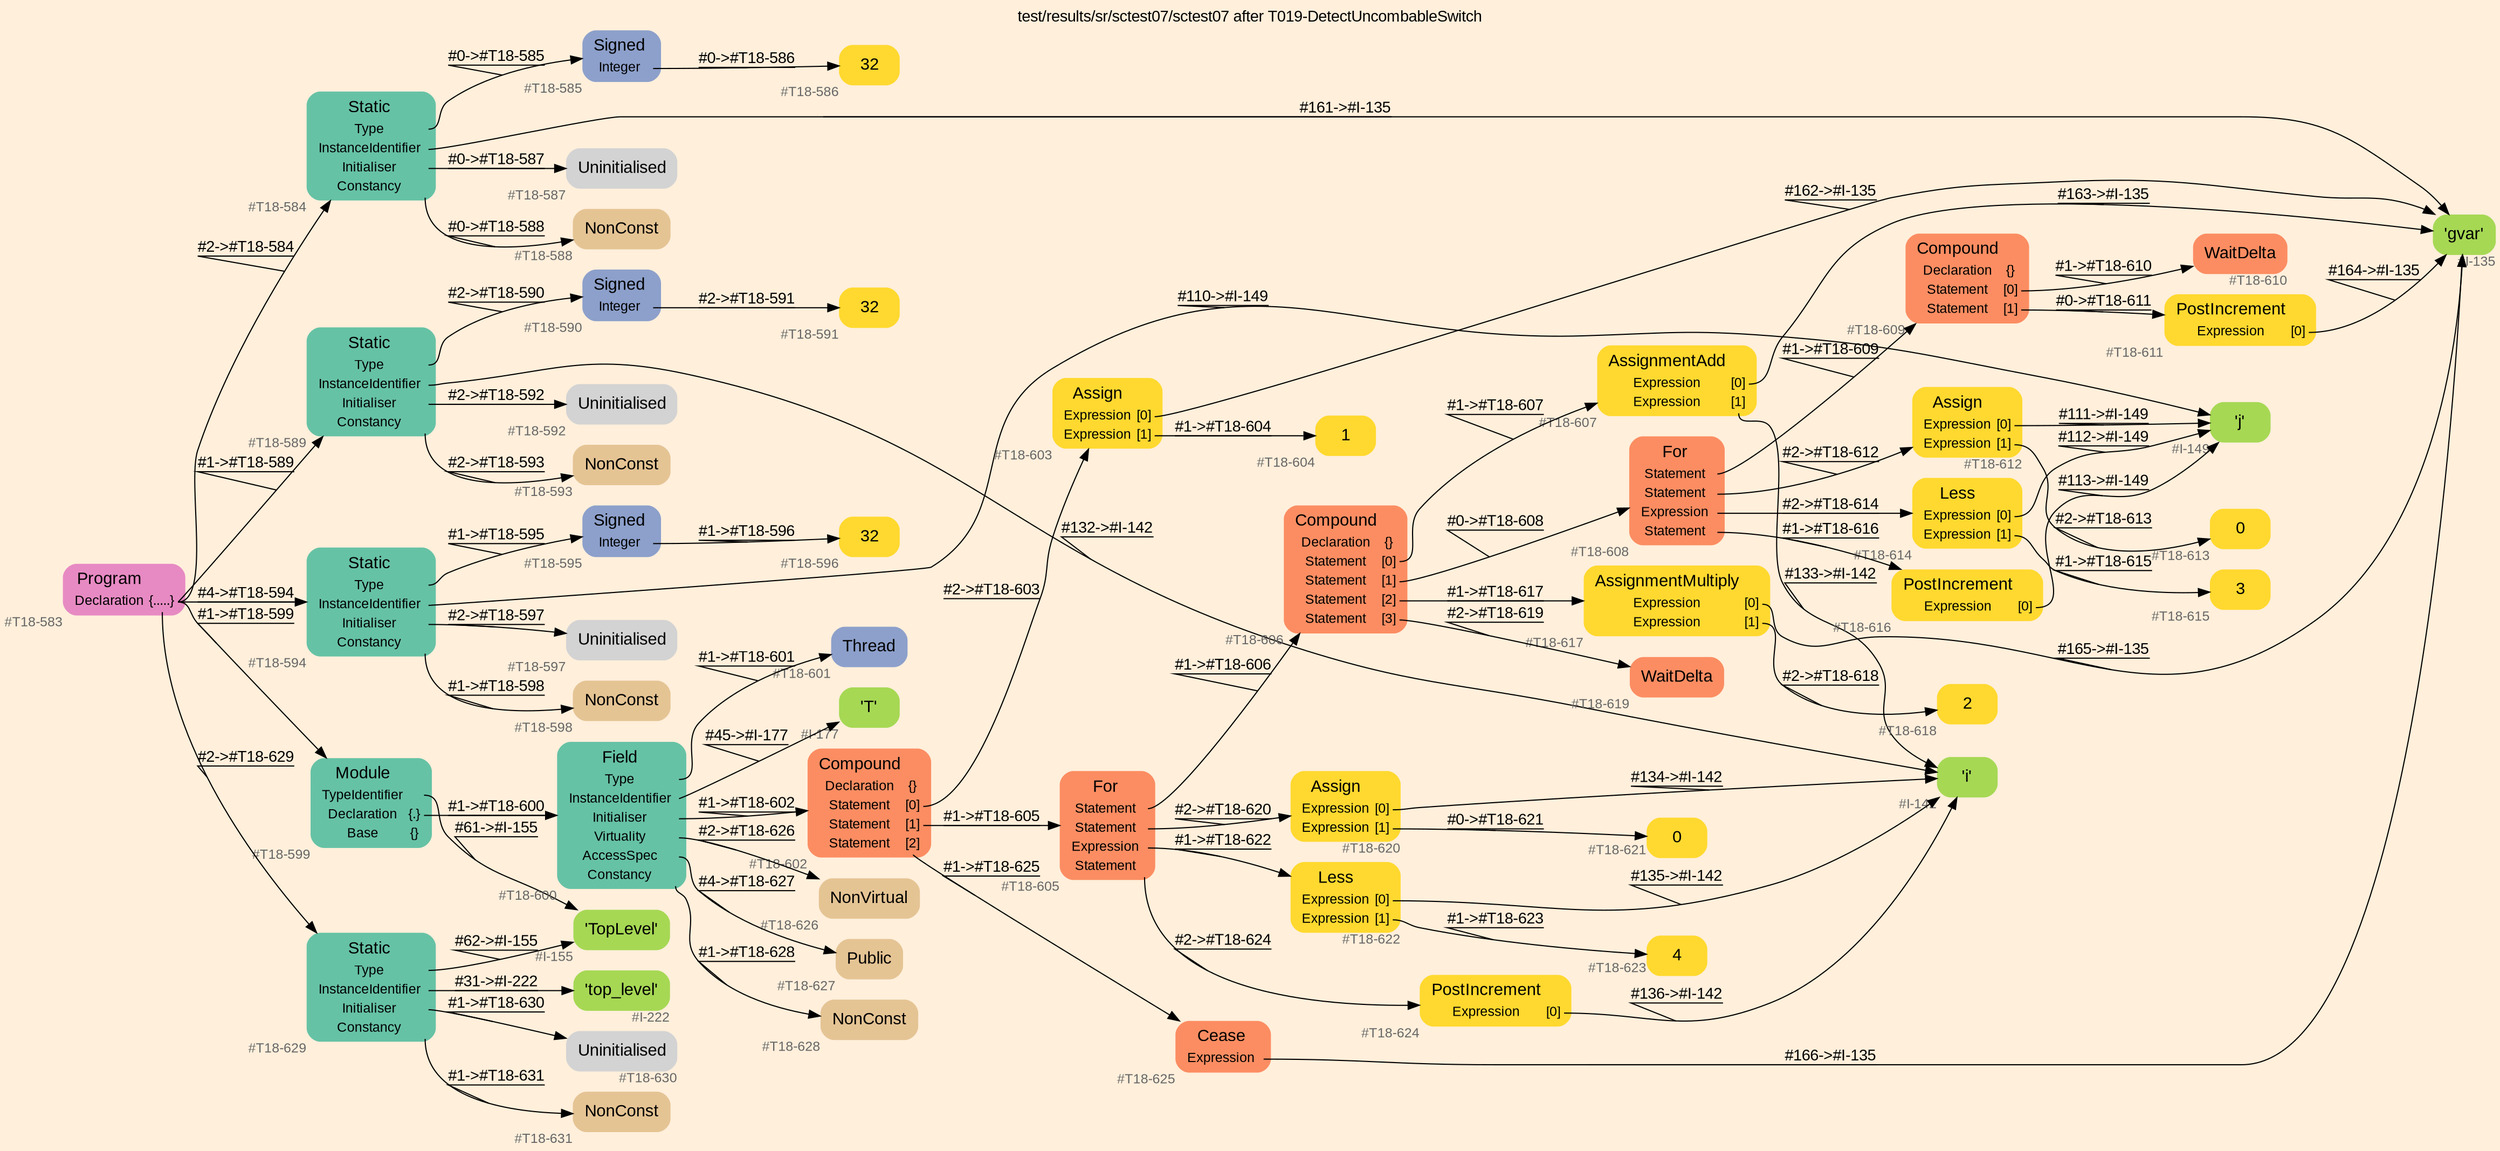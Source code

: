 digraph "test/results/sr/sctest07/sctest07 after T019-DetectUncombableSwitch" {
label = "test/results/sr/sctest07/sctest07 after T019-DetectUncombableSwitch"
labelloc = t
graph [
    rankdir = "LR"
    ranksep = 0.3
    bgcolor = antiquewhite1
    color = black
    fontcolor = black
    fontname = "Arial"
];
node [
    fontname = "Arial"
];
edge [
    fontname = "Arial"
];

// -------------------- node figure --------------------
// -------- block #T18-583 ----------
"#T18-583" [
    fillcolor = "/set28/4"
    xlabel = "#T18-583"
    fontsize = "12"
    fontcolor = grey40
    shape = "plaintext"
    label = <<TABLE BORDER="0" CELLBORDER="0" CELLSPACING="0">
     <TR><TD><FONT COLOR="black" POINT-SIZE="15">Program</FONT></TD></TR>
     <TR><TD><FONT COLOR="black" POINT-SIZE="12">Declaration</FONT></TD><TD PORT="port0"><FONT COLOR="black" POINT-SIZE="12">{.....}</FONT></TD></TR>
    </TABLE>>
    style = "rounded,filled"
];

// -------- block #T18-584 ----------
"#T18-584" [
    fillcolor = "/set28/1"
    xlabel = "#T18-584"
    fontsize = "12"
    fontcolor = grey40
    shape = "plaintext"
    label = <<TABLE BORDER="0" CELLBORDER="0" CELLSPACING="0">
     <TR><TD><FONT COLOR="black" POINT-SIZE="15">Static</FONT></TD></TR>
     <TR><TD><FONT COLOR="black" POINT-SIZE="12">Type</FONT></TD><TD PORT="port0"></TD></TR>
     <TR><TD><FONT COLOR="black" POINT-SIZE="12">InstanceIdentifier</FONT></TD><TD PORT="port1"></TD></TR>
     <TR><TD><FONT COLOR="black" POINT-SIZE="12">Initialiser</FONT></TD><TD PORT="port2"></TD></TR>
     <TR><TD><FONT COLOR="black" POINT-SIZE="12">Constancy</FONT></TD><TD PORT="port3"></TD></TR>
    </TABLE>>
    style = "rounded,filled"
];

// -------- block #T18-585 ----------
"#T18-585" [
    fillcolor = "/set28/3"
    xlabel = "#T18-585"
    fontsize = "12"
    fontcolor = grey40
    shape = "plaintext"
    label = <<TABLE BORDER="0" CELLBORDER="0" CELLSPACING="0">
     <TR><TD><FONT COLOR="black" POINT-SIZE="15">Signed</FONT></TD></TR>
     <TR><TD><FONT COLOR="black" POINT-SIZE="12">Integer</FONT></TD><TD PORT="port0"></TD></TR>
    </TABLE>>
    style = "rounded,filled"
];

// -------- block #T18-586 ----------
"#T18-586" [
    fillcolor = "/set28/6"
    xlabel = "#T18-586"
    fontsize = "12"
    fontcolor = grey40
    shape = "plaintext"
    label = <<TABLE BORDER="0" CELLBORDER="0" CELLSPACING="0">
     <TR><TD><FONT COLOR="black" POINT-SIZE="15">32</FONT></TD></TR>
    </TABLE>>
    style = "rounded,filled"
];

// -------- block #I-135 ----------
"#I-135" [
    fillcolor = "/set28/5"
    xlabel = "#I-135"
    fontsize = "12"
    fontcolor = grey40
    shape = "plaintext"
    label = <<TABLE BORDER="0" CELLBORDER="0" CELLSPACING="0">
     <TR><TD><FONT COLOR="black" POINT-SIZE="15">'gvar'</FONT></TD></TR>
    </TABLE>>
    style = "rounded,filled"
];

// -------- block #T18-587 ----------
"#T18-587" [
    xlabel = "#T18-587"
    fontsize = "12"
    fontcolor = grey40
    shape = "plaintext"
    label = <<TABLE BORDER="0" CELLBORDER="0" CELLSPACING="0">
     <TR><TD><FONT COLOR="black" POINT-SIZE="15">Uninitialised</FONT></TD></TR>
    </TABLE>>
    style = "rounded,filled"
];

// -------- block #T18-588 ----------
"#T18-588" [
    fillcolor = "/set28/7"
    xlabel = "#T18-588"
    fontsize = "12"
    fontcolor = grey40
    shape = "plaintext"
    label = <<TABLE BORDER="0" CELLBORDER="0" CELLSPACING="0">
     <TR><TD><FONT COLOR="black" POINT-SIZE="15">NonConst</FONT></TD></TR>
    </TABLE>>
    style = "rounded,filled"
];

// -------- block #T18-589 ----------
"#T18-589" [
    fillcolor = "/set28/1"
    xlabel = "#T18-589"
    fontsize = "12"
    fontcolor = grey40
    shape = "plaintext"
    label = <<TABLE BORDER="0" CELLBORDER="0" CELLSPACING="0">
     <TR><TD><FONT COLOR="black" POINT-SIZE="15">Static</FONT></TD></TR>
     <TR><TD><FONT COLOR="black" POINT-SIZE="12">Type</FONT></TD><TD PORT="port0"></TD></TR>
     <TR><TD><FONT COLOR="black" POINT-SIZE="12">InstanceIdentifier</FONT></TD><TD PORT="port1"></TD></TR>
     <TR><TD><FONT COLOR="black" POINT-SIZE="12">Initialiser</FONT></TD><TD PORT="port2"></TD></TR>
     <TR><TD><FONT COLOR="black" POINT-SIZE="12">Constancy</FONT></TD><TD PORT="port3"></TD></TR>
    </TABLE>>
    style = "rounded,filled"
];

// -------- block #T18-590 ----------
"#T18-590" [
    fillcolor = "/set28/3"
    xlabel = "#T18-590"
    fontsize = "12"
    fontcolor = grey40
    shape = "plaintext"
    label = <<TABLE BORDER="0" CELLBORDER="0" CELLSPACING="0">
     <TR><TD><FONT COLOR="black" POINT-SIZE="15">Signed</FONT></TD></TR>
     <TR><TD><FONT COLOR="black" POINT-SIZE="12">Integer</FONT></TD><TD PORT="port0"></TD></TR>
    </TABLE>>
    style = "rounded,filled"
];

// -------- block #T18-591 ----------
"#T18-591" [
    fillcolor = "/set28/6"
    xlabel = "#T18-591"
    fontsize = "12"
    fontcolor = grey40
    shape = "plaintext"
    label = <<TABLE BORDER="0" CELLBORDER="0" CELLSPACING="0">
     <TR><TD><FONT COLOR="black" POINT-SIZE="15">32</FONT></TD></TR>
    </TABLE>>
    style = "rounded,filled"
];

// -------- block #I-142 ----------
"#I-142" [
    fillcolor = "/set28/5"
    xlabel = "#I-142"
    fontsize = "12"
    fontcolor = grey40
    shape = "plaintext"
    label = <<TABLE BORDER="0" CELLBORDER="0" CELLSPACING="0">
     <TR><TD><FONT COLOR="black" POINT-SIZE="15">'i'</FONT></TD></TR>
    </TABLE>>
    style = "rounded,filled"
];

// -------- block #T18-592 ----------
"#T18-592" [
    xlabel = "#T18-592"
    fontsize = "12"
    fontcolor = grey40
    shape = "plaintext"
    label = <<TABLE BORDER="0" CELLBORDER="0" CELLSPACING="0">
     <TR><TD><FONT COLOR="black" POINT-SIZE="15">Uninitialised</FONT></TD></TR>
    </TABLE>>
    style = "rounded,filled"
];

// -------- block #T18-593 ----------
"#T18-593" [
    fillcolor = "/set28/7"
    xlabel = "#T18-593"
    fontsize = "12"
    fontcolor = grey40
    shape = "plaintext"
    label = <<TABLE BORDER="0" CELLBORDER="0" CELLSPACING="0">
     <TR><TD><FONT COLOR="black" POINT-SIZE="15">NonConst</FONT></TD></TR>
    </TABLE>>
    style = "rounded,filled"
];

// -------- block #T18-594 ----------
"#T18-594" [
    fillcolor = "/set28/1"
    xlabel = "#T18-594"
    fontsize = "12"
    fontcolor = grey40
    shape = "plaintext"
    label = <<TABLE BORDER="0" CELLBORDER="0" CELLSPACING="0">
     <TR><TD><FONT COLOR="black" POINT-SIZE="15">Static</FONT></TD></TR>
     <TR><TD><FONT COLOR="black" POINT-SIZE="12">Type</FONT></TD><TD PORT="port0"></TD></TR>
     <TR><TD><FONT COLOR="black" POINT-SIZE="12">InstanceIdentifier</FONT></TD><TD PORT="port1"></TD></TR>
     <TR><TD><FONT COLOR="black" POINT-SIZE="12">Initialiser</FONT></TD><TD PORT="port2"></TD></TR>
     <TR><TD><FONT COLOR="black" POINT-SIZE="12">Constancy</FONT></TD><TD PORT="port3"></TD></TR>
    </TABLE>>
    style = "rounded,filled"
];

// -------- block #T18-595 ----------
"#T18-595" [
    fillcolor = "/set28/3"
    xlabel = "#T18-595"
    fontsize = "12"
    fontcolor = grey40
    shape = "plaintext"
    label = <<TABLE BORDER="0" CELLBORDER="0" CELLSPACING="0">
     <TR><TD><FONT COLOR="black" POINT-SIZE="15">Signed</FONT></TD></TR>
     <TR><TD><FONT COLOR="black" POINT-SIZE="12">Integer</FONT></TD><TD PORT="port0"></TD></TR>
    </TABLE>>
    style = "rounded,filled"
];

// -------- block #T18-596 ----------
"#T18-596" [
    fillcolor = "/set28/6"
    xlabel = "#T18-596"
    fontsize = "12"
    fontcolor = grey40
    shape = "plaintext"
    label = <<TABLE BORDER="0" CELLBORDER="0" CELLSPACING="0">
     <TR><TD><FONT COLOR="black" POINT-SIZE="15">32</FONT></TD></TR>
    </TABLE>>
    style = "rounded,filled"
];

// -------- block #I-149 ----------
"#I-149" [
    fillcolor = "/set28/5"
    xlabel = "#I-149"
    fontsize = "12"
    fontcolor = grey40
    shape = "plaintext"
    label = <<TABLE BORDER="0" CELLBORDER="0" CELLSPACING="0">
     <TR><TD><FONT COLOR="black" POINT-SIZE="15">'j'</FONT></TD></TR>
    </TABLE>>
    style = "rounded,filled"
];

// -------- block #T18-597 ----------
"#T18-597" [
    xlabel = "#T18-597"
    fontsize = "12"
    fontcolor = grey40
    shape = "plaintext"
    label = <<TABLE BORDER="0" CELLBORDER="0" CELLSPACING="0">
     <TR><TD><FONT COLOR="black" POINT-SIZE="15">Uninitialised</FONT></TD></TR>
    </TABLE>>
    style = "rounded,filled"
];

// -------- block #T18-598 ----------
"#T18-598" [
    fillcolor = "/set28/7"
    xlabel = "#T18-598"
    fontsize = "12"
    fontcolor = grey40
    shape = "plaintext"
    label = <<TABLE BORDER="0" CELLBORDER="0" CELLSPACING="0">
     <TR><TD><FONT COLOR="black" POINT-SIZE="15">NonConst</FONT></TD></TR>
    </TABLE>>
    style = "rounded,filled"
];

// -------- block #T18-599 ----------
"#T18-599" [
    fillcolor = "/set28/1"
    xlabel = "#T18-599"
    fontsize = "12"
    fontcolor = grey40
    shape = "plaintext"
    label = <<TABLE BORDER="0" CELLBORDER="0" CELLSPACING="0">
     <TR><TD><FONT COLOR="black" POINT-SIZE="15">Module</FONT></TD></TR>
     <TR><TD><FONT COLOR="black" POINT-SIZE="12">TypeIdentifier</FONT></TD><TD PORT="port0"></TD></TR>
     <TR><TD><FONT COLOR="black" POINT-SIZE="12">Declaration</FONT></TD><TD PORT="port1"><FONT COLOR="black" POINT-SIZE="12">{.}</FONT></TD></TR>
     <TR><TD><FONT COLOR="black" POINT-SIZE="12">Base</FONT></TD><TD PORT="port2"><FONT COLOR="black" POINT-SIZE="12">{}</FONT></TD></TR>
    </TABLE>>
    style = "rounded,filled"
];

// -------- block #I-155 ----------
"#I-155" [
    fillcolor = "/set28/5"
    xlabel = "#I-155"
    fontsize = "12"
    fontcolor = grey40
    shape = "plaintext"
    label = <<TABLE BORDER="0" CELLBORDER="0" CELLSPACING="0">
     <TR><TD><FONT COLOR="black" POINT-SIZE="15">'TopLevel'</FONT></TD></TR>
    </TABLE>>
    style = "rounded,filled"
];

// -------- block #T18-600 ----------
"#T18-600" [
    fillcolor = "/set28/1"
    xlabel = "#T18-600"
    fontsize = "12"
    fontcolor = grey40
    shape = "plaintext"
    label = <<TABLE BORDER="0" CELLBORDER="0" CELLSPACING="0">
     <TR><TD><FONT COLOR="black" POINT-SIZE="15">Field</FONT></TD></TR>
     <TR><TD><FONT COLOR="black" POINT-SIZE="12">Type</FONT></TD><TD PORT="port0"></TD></TR>
     <TR><TD><FONT COLOR="black" POINT-SIZE="12">InstanceIdentifier</FONT></TD><TD PORT="port1"></TD></TR>
     <TR><TD><FONT COLOR="black" POINT-SIZE="12">Initialiser</FONT></TD><TD PORT="port2"></TD></TR>
     <TR><TD><FONT COLOR="black" POINT-SIZE="12">Virtuality</FONT></TD><TD PORT="port3"></TD></TR>
     <TR><TD><FONT COLOR="black" POINT-SIZE="12">AccessSpec</FONT></TD><TD PORT="port4"></TD></TR>
     <TR><TD><FONT COLOR="black" POINT-SIZE="12">Constancy</FONT></TD><TD PORT="port5"></TD></TR>
    </TABLE>>
    style = "rounded,filled"
];

// -------- block #T18-601 ----------
"#T18-601" [
    fillcolor = "/set28/3"
    xlabel = "#T18-601"
    fontsize = "12"
    fontcolor = grey40
    shape = "plaintext"
    label = <<TABLE BORDER="0" CELLBORDER="0" CELLSPACING="0">
     <TR><TD><FONT COLOR="black" POINT-SIZE="15">Thread</FONT></TD></TR>
    </TABLE>>
    style = "rounded,filled"
];

// -------- block #I-177 ----------
"#I-177" [
    fillcolor = "/set28/5"
    xlabel = "#I-177"
    fontsize = "12"
    fontcolor = grey40
    shape = "plaintext"
    label = <<TABLE BORDER="0" CELLBORDER="0" CELLSPACING="0">
     <TR><TD><FONT COLOR="black" POINT-SIZE="15">'T'</FONT></TD></TR>
    </TABLE>>
    style = "rounded,filled"
];

// -------- block #T18-602 ----------
"#T18-602" [
    fillcolor = "/set28/2"
    xlabel = "#T18-602"
    fontsize = "12"
    fontcolor = grey40
    shape = "plaintext"
    label = <<TABLE BORDER="0" CELLBORDER="0" CELLSPACING="0">
     <TR><TD><FONT COLOR="black" POINT-SIZE="15">Compound</FONT></TD></TR>
     <TR><TD><FONT COLOR="black" POINT-SIZE="12">Declaration</FONT></TD><TD PORT="port0"><FONT COLOR="black" POINT-SIZE="12">{}</FONT></TD></TR>
     <TR><TD><FONT COLOR="black" POINT-SIZE="12">Statement</FONT></TD><TD PORT="port1"><FONT COLOR="black" POINT-SIZE="12">[0]</FONT></TD></TR>
     <TR><TD><FONT COLOR="black" POINT-SIZE="12">Statement</FONT></TD><TD PORT="port2"><FONT COLOR="black" POINT-SIZE="12">[1]</FONT></TD></TR>
     <TR><TD><FONT COLOR="black" POINT-SIZE="12">Statement</FONT></TD><TD PORT="port3"><FONT COLOR="black" POINT-SIZE="12">[2]</FONT></TD></TR>
    </TABLE>>
    style = "rounded,filled"
];

// -------- block #T18-603 ----------
"#T18-603" [
    fillcolor = "/set28/6"
    xlabel = "#T18-603"
    fontsize = "12"
    fontcolor = grey40
    shape = "plaintext"
    label = <<TABLE BORDER="0" CELLBORDER="0" CELLSPACING="0">
     <TR><TD><FONT COLOR="black" POINT-SIZE="15">Assign</FONT></TD></TR>
     <TR><TD><FONT COLOR="black" POINT-SIZE="12">Expression</FONT></TD><TD PORT="port0"><FONT COLOR="black" POINT-SIZE="12">[0]</FONT></TD></TR>
     <TR><TD><FONT COLOR="black" POINT-SIZE="12">Expression</FONT></TD><TD PORT="port1"><FONT COLOR="black" POINT-SIZE="12">[1]</FONT></TD></TR>
    </TABLE>>
    style = "rounded,filled"
];

// -------- block #T18-604 ----------
"#T18-604" [
    fillcolor = "/set28/6"
    xlabel = "#T18-604"
    fontsize = "12"
    fontcolor = grey40
    shape = "plaintext"
    label = <<TABLE BORDER="0" CELLBORDER="0" CELLSPACING="0">
     <TR><TD><FONT COLOR="black" POINT-SIZE="15">1</FONT></TD></TR>
    </TABLE>>
    style = "rounded,filled"
];

// -------- block #T18-605 ----------
"#T18-605" [
    fillcolor = "/set28/2"
    xlabel = "#T18-605"
    fontsize = "12"
    fontcolor = grey40
    shape = "plaintext"
    label = <<TABLE BORDER="0" CELLBORDER="0" CELLSPACING="0">
     <TR><TD><FONT COLOR="black" POINT-SIZE="15">For</FONT></TD></TR>
     <TR><TD><FONT COLOR="black" POINT-SIZE="12">Statement</FONT></TD><TD PORT="port0"></TD></TR>
     <TR><TD><FONT COLOR="black" POINT-SIZE="12">Statement</FONT></TD><TD PORT="port1"></TD></TR>
     <TR><TD><FONT COLOR="black" POINT-SIZE="12">Expression</FONT></TD><TD PORT="port2"></TD></TR>
     <TR><TD><FONT COLOR="black" POINT-SIZE="12">Statement</FONT></TD><TD PORT="port3"></TD></TR>
    </TABLE>>
    style = "rounded,filled"
];

// -------- block #T18-606 ----------
"#T18-606" [
    fillcolor = "/set28/2"
    xlabel = "#T18-606"
    fontsize = "12"
    fontcolor = grey40
    shape = "plaintext"
    label = <<TABLE BORDER="0" CELLBORDER="0" CELLSPACING="0">
     <TR><TD><FONT COLOR="black" POINT-SIZE="15">Compound</FONT></TD></TR>
     <TR><TD><FONT COLOR="black" POINT-SIZE="12">Declaration</FONT></TD><TD PORT="port0"><FONT COLOR="black" POINT-SIZE="12">{}</FONT></TD></TR>
     <TR><TD><FONT COLOR="black" POINT-SIZE="12">Statement</FONT></TD><TD PORT="port1"><FONT COLOR="black" POINT-SIZE="12">[0]</FONT></TD></TR>
     <TR><TD><FONT COLOR="black" POINT-SIZE="12">Statement</FONT></TD><TD PORT="port2"><FONT COLOR="black" POINT-SIZE="12">[1]</FONT></TD></TR>
     <TR><TD><FONT COLOR="black" POINT-SIZE="12">Statement</FONT></TD><TD PORT="port3"><FONT COLOR="black" POINT-SIZE="12">[2]</FONT></TD></TR>
     <TR><TD><FONT COLOR="black" POINT-SIZE="12">Statement</FONT></TD><TD PORT="port4"><FONT COLOR="black" POINT-SIZE="12">[3]</FONT></TD></TR>
    </TABLE>>
    style = "rounded,filled"
];

// -------- block #T18-607 ----------
"#T18-607" [
    fillcolor = "/set28/6"
    xlabel = "#T18-607"
    fontsize = "12"
    fontcolor = grey40
    shape = "plaintext"
    label = <<TABLE BORDER="0" CELLBORDER="0" CELLSPACING="0">
     <TR><TD><FONT COLOR="black" POINT-SIZE="15">AssignmentAdd</FONT></TD></TR>
     <TR><TD><FONT COLOR="black" POINT-SIZE="12">Expression</FONT></TD><TD PORT="port0"><FONT COLOR="black" POINT-SIZE="12">[0]</FONT></TD></TR>
     <TR><TD><FONT COLOR="black" POINT-SIZE="12">Expression</FONT></TD><TD PORT="port1"><FONT COLOR="black" POINT-SIZE="12">[1]</FONT></TD></TR>
    </TABLE>>
    style = "rounded,filled"
];

// -------- block #T18-608 ----------
"#T18-608" [
    fillcolor = "/set28/2"
    xlabel = "#T18-608"
    fontsize = "12"
    fontcolor = grey40
    shape = "plaintext"
    label = <<TABLE BORDER="0" CELLBORDER="0" CELLSPACING="0">
     <TR><TD><FONT COLOR="black" POINT-SIZE="15">For</FONT></TD></TR>
     <TR><TD><FONT COLOR="black" POINT-SIZE="12">Statement</FONT></TD><TD PORT="port0"></TD></TR>
     <TR><TD><FONT COLOR="black" POINT-SIZE="12">Statement</FONT></TD><TD PORT="port1"></TD></TR>
     <TR><TD><FONT COLOR="black" POINT-SIZE="12">Expression</FONT></TD><TD PORT="port2"></TD></TR>
     <TR><TD><FONT COLOR="black" POINT-SIZE="12">Statement</FONT></TD><TD PORT="port3"></TD></TR>
    </TABLE>>
    style = "rounded,filled"
];

// -------- block #T18-609 ----------
"#T18-609" [
    fillcolor = "/set28/2"
    xlabel = "#T18-609"
    fontsize = "12"
    fontcolor = grey40
    shape = "plaintext"
    label = <<TABLE BORDER="0" CELLBORDER="0" CELLSPACING="0">
     <TR><TD><FONT COLOR="black" POINT-SIZE="15">Compound</FONT></TD></TR>
     <TR><TD><FONT COLOR="black" POINT-SIZE="12">Declaration</FONT></TD><TD PORT="port0"><FONT COLOR="black" POINT-SIZE="12">{}</FONT></TD></TR>
     <TR><TD><FONT COLOR="black" POINT-SIZE="12">Statement</FONT></TD><TD PORT="port1"><FONT COLOR="black" POINT-SIZE="12">[0]</FONT></TD></TR>
     <TR><TD><FONT COLOR="black" POINT-SIZE="12">Statement</FONT></TD><TD PORT="port2"><FONT COLOR="black" POINT-SIZE="12">[1]</FONT></TD></TR>
    </TABLE>>
    style = "rounded,filled"
];

// -------- block #T18-610 ----------
"#T18-610" [
    fillcolor = "/set28/2"
    xlabel = "#T18-610"
    fontsize = "12"
    fontcolor = grey40
    shape = "plaintext"
    label = <<TABLE BORDER="0" CELLBORDER="0" CELLSPACING="0">
     <TR><TD><FONT COLOR="black" POINT-SIZE="15">WaitDelta</FONT></TD></TR>
    </TABLE>>
    style = "rounded,filled"
];

// -------- block #T18-611 ----------
"#T18-611" [
    fillcolor = "/set28/6"
    xlabel = "#T18-611"
    fontsize = "12"
    fontcolor = grey40
    shape = "plaintext"
    label = <<TABLE BORDER="0" CELLBORDER="0" CELLSPACING="0">
     <TR><TD><FONT COLOR="black" POINT-SIZE="15">PostIncrement</FONT></TD></TR>
     <TR><TD><FONT COLOR="black" POINT-SIZE="12">Expression</FONT></TD><TD PORT="port0"><FONT COLOR="black" POINT-SIZE="12">[0]</FONT></TD></TR>
    </TABLE>>
    style = "rounded,filled"
];

// -------- block #T18-612 ----------
"#T18-612" [
    fillcolor = "/set28/6"
    xlabel = "#T18-612"
    fontsize = "12"
    fontcolor = grey40
    shape = "plaintext"
    label = <<TABLE BORDER="0" CELLBORDER="0" CELLSPACING="0">
     <TR><TD><FONT COLOR="black" POINT-SIZE="15">Assign</FONT></TD></TR>
     <TR><TD><FONT COLOR="black" POINT-SIZE="12">Expression</FONT></TD><TD PORT="port0"><FONT COLOR="black" POINT-SIZE="12">[0]</FONT></TD></TR>
     <TR><TD><FONT COLOR="black" POINT-SIZE="12">Expression</FONT></TD><TD PORT="port1"><FONT COLOR="black" POINT-SIZE="12">[1]</FONT></TD></TR>
    </TABLE>>
    style = "rounded,filled"
];

// -------- block #T18-613 ----------
"#T18-613" [
    fillcolor = "/set28/6"
    xlabel = "#T18-613"
    fontsize = "12"
    fontcolor = grey40
    shape = "plaintext"
    label = <<TABLE BORDER="0" CELLBORDER="0" CELLSPACING="0">
     <TR><TD><FONT COLOR="black" POINT-SIZE="15">0</FONT></TD></TR>
    </TABLE>>
    style = "rounded,filled"
];

// -------- block #T18-614 ----------
"#T18-614" [
    fillcolor = "/set28/6"
    xlabel = "#T18-614"
    fontsize = "12"
    fontcolor = grey40
    shape = "plaintext"
    label = <<TABLE BORDER="0" CELLBORDER="0" CELLSPACING="0">
     <TR><TD><FONT COLOR="black" POINT-SIZE="15">Less</FONT></TD></TR>
     <TR><TD><FONT COLOR="black" POINT-SIZE="12">Expression</FONT></TD><TD PORT="port0"><FONT COLOR="black" POINT-SIZE="12">[0]</FONT></TD></TR>
     <TR><TD><FONT COLOR="black" POINT-SIZE="12">Expression</FONT></TD><TD PORT="port1"><FONT COLOR="black" POINT-SIZE="12">[1]</FONT></TD></TR>
    </TABLE>>
    style = "rounded,filled"
];

// -------- block #T18-615 ----------
"#T18-615" [
    fillcolor = "/set28/6"
    xlabel = "#T18-615"
    fontsize = "12"
    fontcolor = grey40
    shape = "plaintext"
    label = <<TABLE BORDER="0" CELLBORDER="0" CELLSPACING="0">
     <TR><TD><FONT COLOR="black" POINT-SIZE="15">3</FONT></TD></TR>
    </TABLE>>
    style = "rounded,filled"
];

// -------- block #T18-616 ----------
"#T18-616" [
    fillcolor = "/set28/6"
    xlabel = "#T18-616"
    fontsize = "12"
    fontcolor = grey40
    shape = "plaintext"
    label = <<TABLE BORDER="0" CELLBORDER="0" CELLSPACING="0">
     <TR><TD><FONT COLOR="black" POINT-SIZE="15">PostIncrement</FONT></TD></TR>
     <TR><TD><FONT COLOR="black" POINT-SIZE="12">Expression</FONT></TD><TD PORT="port0"><FONT COLOR="black" POINT-SIZE="12">[0]</FONT></TD></TR>
    </TABLE>>
    style = "rounded,filled"
];

// -------- block #T18-617 ----------
"#T18-617" [
    fillcolor = "/set28/6"
    xlabel = "#T18-617"
    fontsize = "12"
    fontcolor = grey40
    shape = "plaintext"
    label = <<TABLE BORDER="0" CELLBORDER="0" CELLSPACING="0">
     <TR><TD><FONT COLOR="black" POINT-SIZE="15">AssignmentMultiply</FONT></TD></TR>
     <TR><TD><FONT COLOR="black" POINT-SIZE="12">Expression</FONT></TD><TD PORT="port0"><FONT COLOR="black" POINT-SIZE="12">[0]</FONT></TD></TR>
     <TR><TD><FONT COLOR="black" POINT-SIZE="12">Expression</FONT></TD><TD PORT="port1"><FONT COLOR="black" POINT-SIZE="12">[1]</FONT></TD></TR>
    </TABLE>>
    style = "rounded,filled"
];

// -------- block #T18-618 ----------
"#T18-618" [
    fillcolor = "/set28/6"
    xlabel = "#T18-618"
    fontsize = "12"
    fontcolor = grey40
    shape = "plaintext"
    label = <<TABLE BORDER="0" CELLBORDER="0" CELLSPACING="0">
     <TR><TD><FONT COLOR="black" POINT-SIZE="15">2</FONT></TD></TR>
    </TABLE>>
    style = "rounded,filled"
];

// -------- block #T18-619 ----------
"#T18-619" [
    fillcolor = "/set28/2"
    xlabel = "#T18-619"
    fontsize = "12"
    fontcolor = grey40
    shape = "plaintext"
    label = <<TABLE BORDER="0" CELLBORDER="0" CELLSPACING="0">
     <TR><TD><FONT COLOR="black" POINT-SIZE="15">WaitDelta</FONT></TD></TR>
    </TABLE>>
    style = "rounded,filled"
];

// -------- block #T18-620 ----------
"#T18-620" [
    fillcolor = "/set28/6"
    xlabel = "#T18-620"
    fontsize = "12"
    fontcolor = grey40
    shape = "plaintext"
    label = <<TABLE BORDER="0" CELLBORDER="0" CELLSPACING="0">
     <TR><TD><FONT COLOR="black" POINT-SIZE="15">Assign</FONT></TD></TR>
     <TR><TD><FONT COLOR="black" POINT-SIZE="12">Expression</FONT></TD><TD PORT="port0"><FONT COLOR="black" POINT-SIZE="12">[0]</FONT></TD></TR>
     <TR><TD><FONT COLOR="black" POINT-SIZE="12">Expression</FONT></TD><TD PORT="port1"><FONT COLOR="black" POINT-SIZE="12">[1]</FONT></TD></TR>
    </TABLE>>
    style = "rounded,filled"
];

// -------- block #T18-621 ----------
"#T18-621" [
    fillcolor = "/set28/6"
    xlabel = "#T18-621"
    fontsize = "12"
    fontcolor = grey40
    shape = "plaintext"
    label = <<TABLE BORDER="0" CELLBORDER="0" CELLSPACING="0">
     <TR><TD><FONT COLOR="black" POINT-SIZE="15">0</FONT></TD></TR>
    </TABLE>>
    style = "rounded,filled"
];

// -------- block #T18-622 ----------
"#T18-622" [
    fillcolor = "/set28/6"
    xlabel = "#T18-622"
    fontsize = "12"
    fontcolor = grey40
    shape = "plaintext"
    label = <<TABLE BORDER="0" CELLBORDER="0" CELLSPACING="0">
     <TR><TD><FONT COLOR="black" POINT-SIZE="15">Less</FONT></TD></TR>
     <TR><TD><FONT COLOR="black" POINT-SIZE="12">Expression</FONT></TD><TD PORT="port0"><FONT COLOR="black" POINT-SIZE="12">[0]</FONT></TD></TR>
     <TR><TD><FONT COLOR="black" POINT-SIZE="12">Expression</FONT></TD><TD PORT="port1"><FONT COLOR="black" POINT-SIZE="12">[1]</FONT></TD></TR>
    </TABLE>>
    style = "rounded,filled"
];

// -------- block #T18-623 ----------
"#T18-623" [
    fillcolor = "/set28/6"
    xlabel = "#T18-623"
    fontsize = "12"
    fontcolor = grey40
    shape = "plaintext"
    label = <<TABLE BORDER="0" CELLBORDER="0" CELLSPACING="0">
     <TR><TD><FONT COLOR="black" POINT-SIZE="15">4</FONT></TD></TR>
    </TABLE>>
    style = "rounded,filled"
];

// -------- block #T18-624 ----------
"#T18-624" [
    fillcolor = "/set28/6"
    xlabel = "#T18-624"
    fontsize = "12"
    fontcolor = grey40
    shape = "plaintext"
    label = <<TABLE BORDER="0" CELLBORDER="0" CELLSPACING="0">
     <TR><TD><FONT COLOR="black" POINT-SIZE="15">PostIncrement</FONT></TD></TR>
     <TR><TD><FONT COLOR="black" POINT-SIZE="12">Expression</FONT></TD><TD PORT="port0"><FONT COLOR="black" POINT-SIZE="12">[0]</FONT></TD></TR>
    </TABLE>>
    style = "rounded,filled"
];

// -------- block #T18-625 ----------
"#T18-625" [
    fillcolor = "/set28/2"
    xlabel = "#T18-625"
    fontsize = "12"
    fontcolor = grey40
    shape = "plaintext"
    label = <<TABLE BORDER="0" CELLBORDER="0" CELLSPACING="0">
     <TR><TD><FONT COLOR="black" POINT-SIZE="15">Cease</FONT></TD></TR>
     <TR><TD><FONT COLOR="black" POINT-SIZE="12">Expression</FONT></TD><TD PORT="port0"></TD></TR>
    </TABLE>>
    style = "rounded,filled"
];

// -------- block #T18-626 ----------
"#T18-626" [
    fillcolor = "/set28/7"
    xlabel = "#T18-626"
    fontsize = "12"
    fontcolor = grey40
    shape = "plaintext"
    label = <<TABLE BORDER="0" CELLBORDER="0" CELLSPACING="0">
     <TR><TD><FONT COLOR="black" POINT-SIZE="15">NonVirtual</FONT></TD></TR>
    </TABLE>>
    style = "rounded,filled"
];

// -------- block #T18-627 ----------
"#T18-627" [
    fillcolor = "/set28/7"
    xlabel = "#T18-627"
    fontsize = "12"
    fontcolor = grey40
    shape = "plaintext"
    label = <<TABLE BORDER="0" CELLBORDER="0" CELLSPACING="0">
     <TR><TD><FONT COLOR="black" POINT-SIZE="15">Public</FONT></TD></TR>
    </TABLE>>
    style = "rounded,filled"
];

// -------- block #T18-628 ----------
"#T18-628" [
    fillcolor = "/set28/7"
    xlabel = "#T18-628"
    fontsize = "12"
    fontcolor = grey40
    shape = "plaintext"
    label = <<TABLE BORDER="0" CELLBORDER="0" CELLSPACING="0">
     <TR><TD><FONT COLOR="black" POINT-SIZE="15">NonConst</FONT></TD></TR>
    </TABLE>>
    style = "rounded,filled"
];

// -------- block #T18-629 ----------
"#T18-629" [
    fillcolor = "/set28/1"
    xlabel = "#T18-629"
    fontsize = "12"
    fontcolor = grey40
    shape = "plaintext"
    label = <<TABLE BORDER="0" CELLBORDER="0" CELLSPACING="0">
     <TR><TD><FONT COLOR="black" POINT-SIZE="15">Static</FONT></TD></TR>
     <TR><TD><FONT COLOR="black" POINT-SIZE="12">Type</FONT></TD><TD PORT="port0"></TD></TR>
     <TR><TD><FONT COLOR="black" POINT-SIZE="12">InstanceIdentifier</FONT></TD><TD PORT="port1"></TD></TR>
     <TR><TD><FONT COLOR="black" POINT-SIZE="12">Initialiser</FONT></TD><TD PORT="port2"></TD></TR>
     <TR><TD><FONT COLOR="black" POINT-SIZE="12">Constancy</FONT></TD><TD PORT="port3"></TD></TR>
    </TABLE>>
    style = "rounded,filled"
];

// -------- block #I-222 ----------
"#I-222" [
    fillcolor = "/set28/5"
    xlabel = "#I-222"
    fontsize = "12"
    fontcolor = grey40
    shape = "plaintext"
    label = <<TABLE BORDER="0" CELLBORDER="0" CELLSPACING="0">
     <TR><TD><FONT COLOR="black" POINT-SIZE="15">'top_level'</FONT></TD></TR>
    </TABLE>>
    style = "rounded,filled"
];

// -------- block #T18-630 ----------
"#T18-630" [
    xlabel = "#T18-630"
    fontsize = "12"
    fontcolor = grey40
    shape = "plaintext"
    label = <<TABLE BORDER="0" CELLBORDER="0" CELLSPACING="0">
     <TR><TD><FONT COLOR="black" POINT-SIZE="15">Uninitialised</FONT></TD></TR>
    </TABLE>>
    style = "rounded,filled"
];

// -------- block #T18-631 ----------
"#T18-631" [
    fillcolor = "/set28/7"
    xlabel = "#T18-631"
    fontsize = "12"
    fontcolor = grey40
    shape = "plaintext"
    label = <<TABLE BORDER="0" CELLBORDER="0" CELLSPACING="0">
     <TR><TD><FONT COLOR="black" POINT-SIZE="15">NonConst</FONT></TD></TR>
    </TABLE>>
    style = "rounded,filled"
];

"#T18-583":port0 -> "#T18-584" [
    label = "#2-&gt;#T18-584"
    decorate = true
    color = black
    fontcolor = black
];

"#T18-583":port0 -> "#T18-589" [
    label = "#1-&gt;#T18-589"
    decorate = true
    color = black
    fontcolor = black
];

"#T18-583":port0 -> "#T18-594" [
    label = "#4-&gt;#T18-594"
    decorate = true
    color = black
    fontcolor = black
];

"#T18-583":port0 -> "#T18-599" [
    label = "#1-&gt;#T18-599"
    decorate = true
    color = black
    fontcolor = black
];

"#T18-583":port0 -> "#T18-629" [
    label = "#2-&gt;#T18-629"
    decorate = true
    color = black
    fontcolor = black
];

"#T18-584":port0 -> "#T18-585" [
    label = "#0-&gt;#T18-585"
    decorate = true
    color = black
    fontcolor = black
];

"#T18-584":port1 -> "#I-135" [
    label = "#161-&gt;#I-135"
    decorate = true
    color = black
    fontcolor = black
];

"#T18-584":port2 -> "#T18-587" [
    label = "#0-&gt;#T18-587"
    decorate = true
    color = black
    fontcolor = black
];

"#T18-584":port3 -> "#T18-588" [
    label = "#0-&gt;#T18-588"
    decorate = true
    color = black
    fontcolor = black
];

"#T18-585":port0 -> "#T18-586" [
    label = "#0-&gt;#T18-586"
    decorate = true
    color = black
    fontcolor = black
];

"#T18-589":port0 -> "#T18-590" [
    label = "#2-&gt;#T18-590"
    decorate = true
    color = black
    fontcolor = black
];

"#T18-589":port1 -> "#I-142" [
    label = "#132-&gt;#I-142"
    decorate = true
    color = black
    fontcolor = black
];

"#T18-589":port2 -> "#T18-592" [
    label = "#2-&gt;#T18-592"
    decorate = true
    color = black
    fontcolor = black
];

"#T18-589":port3 -> "#T18-593" [
    label = "#2-&gt;#T18-593"
    decorate = true
    color = black
    fontcolor = black
];

"#T18-590":port0 -> "#T18-591" [
    label = "#2-&gt;#T18-591"
    decorate = true
    color = black
    fontcolor = black
];

"#T18-594":port0 -> "#T18-595" [
    label = "#1-&gt;#T18-595"
    decorate = true
    color = black
    fontcolor = black
];

"#T18-594":port1 -> "#I-149" [
    label = "#110-&gt;#I-149"
    decorate = true
    color = black
    fontcolor = black
];

"#T18-594":port2 -> "#T18-597" [
    label = "#2-&gt;#T18-597"
    decorate = true
    color = black
    fontcolor = black
];

"#T18-594":port3 -> "#T18-598" [
    label = "#1-&gt;#T18-598"
    decorate = true
    color = black
    fontcolor = black
];

"#T18-595":port0 -> "#T18-596" [
    label = "#1-&gt;#T18-596"
    decorate = true
    color = black
    fontcolor = black
];

"#T18-599":port0 -> "#I-155" [
    label = "#61-&gt;#I-155"
    decorate = true
    color = black
    fontcolor = black
];

"#T18-599":port1 -> "#T18-600" [
    label = "#1-&gt;#T18-600"
    decorate = true
    color = black
    fontcolor = black
];

"#T18-600":port0 -> "#T18-601" [
    label = "#1-&gt;#T18-601"
    decorate = true
    color = black
    fontcolor = black
];

"#T18-600":port1 -> "#I-177" [
    label = "#45-&gt;#I-177"
    decorate = true
    color = black
    fontcolor = black
];

"#T18-600":port2 -> "#T18-602" [
    label = "#1-&gt;#T18-602"
    decorate = true
    color = black
    fontcolor = black
];

"#T18-600":port3 -> "#T18-626" [
    label = "#2-&gt;#T18-626"
    decorate = true
    color = black
    fontcolor = black
];

"#T18-600":port4 -> "#T18-627" [
    label = "#4-&gt;#T18-627"
    decorate = true
    color = black
    fontcolor = black
];

"#T18-600":port5 -> "#T18-628" [
    label = "#1-&gt;#T18-628"
    decorate = true
    color = black
    fontcolor = black
];

"#T18-602":port1 -> "#T18-603" [
    label = "#2-&gt;#T18-603"
    decorate = true
    color = black
    fontcolor = black
];

"#T18-602":port2 -> "#T18-605" [
    label = "#1-&gt;#T18-605"
    decorate = true
    color = black
    fontcolor = black
];

"#T18-602":port3 -> "#T18-625" [
    label = "#1-&gt;#T18-625"
    decorate = true
    color = black
    fontcolor = black
];

"#T18-603":port0 -> "#I-135" [
    label = "#162-&gt;#I-135"
    decorate = true
    color = black
    fontcolor = black
];

"#T18-603":port1 -> "#T18-604" [
    label = "#1-&gt;#T18-604"
    decorate = true
    color = black
    fontcolor = black
];

"#T18-605":port0 -> "#T18-606" [
    label = "#1-&gt;#T18-606"
    decorate = true
    color = black
    fontcolor = black
];

"#T18-605":port1 -> "#T18-620" [
    label = "#2-&gt;#T18-620"
    decorate = true
    color = black
    fontcolor = black
];

"#T18-605":port2 -> "#T18-622" [
    label = "#1-&gt;#T18-622"
    decorate = true
    color = black
    fontcolor = black
];

"#T18-605":port3 -> "#T18-624" [
    label = "#2-&gt;#T18-624"
    decorate = true
    color = black
    fontcolor = black
];

"#T18-606":port1 -> "#T18-607" [
    label = "#1-&gt;#T18-607"
    decorate = true
    color = black
    fontcolor = black
];

"#T18-606":port2 -> "#T18-608" [
    label = "#0-&gt;#T18-608"
    decorate = true
    color = black
    fontcolor = black
];

"#T18-606":port3 -> "#T18-617" [
    label = "#1-&gt;#T18-617"
    decorate = true
    color = black
    fontcolor = black
];

"#T18-606":port4 -> "#T18-619" [
    label = "#2-&gt;#T18-619"
    decorate = true
    color = black
    fontcolor = black
];

"#T18-607":port0 -> "#I-135" [
    label = "#163-&gt;#I-135"
    decorate = true
    color = black
    fontcolor = black
];

"#T18-607":port1 -> "#I-142" [
    label = "#133-&gt;#I-142"
    decorate = true
    color = black
    fontcolor = black
];

"#T18-608":port0 -> "#T18-609" [
    label = "#1-&gt;#T18-609"
    decorate = true
    color = black
    fontcolor = black
];

"#T18-608":port1 -> "#T18-612" [
    label = "#2-&gt;#T18-612"
    decorate = true
    color = black
    fontcolor = black
];

"#T18-608":port2 -> "#T18-614" [
    label = "#2-&gt;#T18-614"
    decorate = true
    color = black
    fontcolor = black
];

"#T18-608":port3 -> "#T18-616" [
    label = "#1-&gt;#T18-616"
    decorate = true
    color = black
    fontcolor = black
];

"#T18-609":port1 -> "#T18-610" [
    label = "#1-&gt;#T18-610"
    decorate = true
    color = black
    fontcolor = black
];

"#T18-609":port2 -> "#T18-611" [
    label = "#0-&gt;#T18-611"
    decorate = true
    color = black
    fontcolor = black
];

"#T18-611":port0 -> "#I-135" [
    label = "#164-&gt;#I-135"
    decorate = true
    color = black
    fontcolor = black
];

"#T18-612":port0 -> "#I-149" [
    label = "#111-&gt;#I-149"
    decorate = true
    color = black
    fontcolor = black
];

"#T18-612":port1 -> "#T18-613" [
    label = "#2-&gt;#T18-613"
    decorate = true
    color = black
    fontcolor = black
];

"#T18-614":port0 -> "#I-149" [
    label = "#112-&gt;#I-149"
    decorate = true
    color = black
    fontcolor = black
];

"#T18-614":port1 -> "#T18-615" [
    label = "#1-&gt;#T18-615"
    decorate = true
    color = black
    fontcolor = black
];

"#T18-616":port0 -> "#I-149" [
    label = "#113-&gt;#I-149"
    decorate = true
    color = black
    fontcolor = black
];

"#T18-617":port0 -> "#I-135" [
    label = "#165-&gt;#I-135"
    decorate = true
    color = black
    fontcolor = black
];

"#T18-617":port1 -> "#T18-618" [
    label = "#2-&gt;#T18-618"
    decorate = true
    color = black
    fontcolor = black
];

"#T18-620":port0 -> "#I-142" [
    label = "#134-&gt;#I-142"
    decorate = true
    color = black
    fontcolor = black
];

"#T18-620":port1 -> "#T18-621" [
    label = "#0-&gt;#T18-621"
    decorate = true
    color = black
    fontcolor = black
];

"#T18-622":port0 -> "#I-142" [
    label = "#135-&gt;#I-142"
    decorate = true
    color = black
    fontcolor = black
];

"#T18-622":port1 -> "#T18-623" [
    label = "#1-&gt;#T18-623"
    decorate = true
    color = black
    fontcolor = black
];

"#T18-624":port0 -> "#I-142" [
    label = "#136-&gt;#I-142"
    decorate = true
    color = black
    fontcolor = black
];

"#T18-625":port0 -> "#I-135" [
    label = "#166-&gt;#I-135"
    decorate = true
    color = black
    fontcolor = black
];

"#T18-629":port0 -> "#I-155" [
    label = "#62-&gt;#I-155"
    decorate = true
    color = black
    fontcolor = black
];

"#T18-629":port1 -> "#I-222" [
    label = "#31-&gt;#I-222"
    decorate = true
    color = black
    fontcolor = black
];

"#T18-629":port2 -> "#T18-630" [
    label = "#1-&gt;#T18-630"
    decorate = true
    color = black
    fontcolor = black
];

"#T18-629":port3 -> "#T18-631" [
    label = "#1-&gt;#T18-631"
    decorate = true
    color = black
    fontcolor = black
];


}
